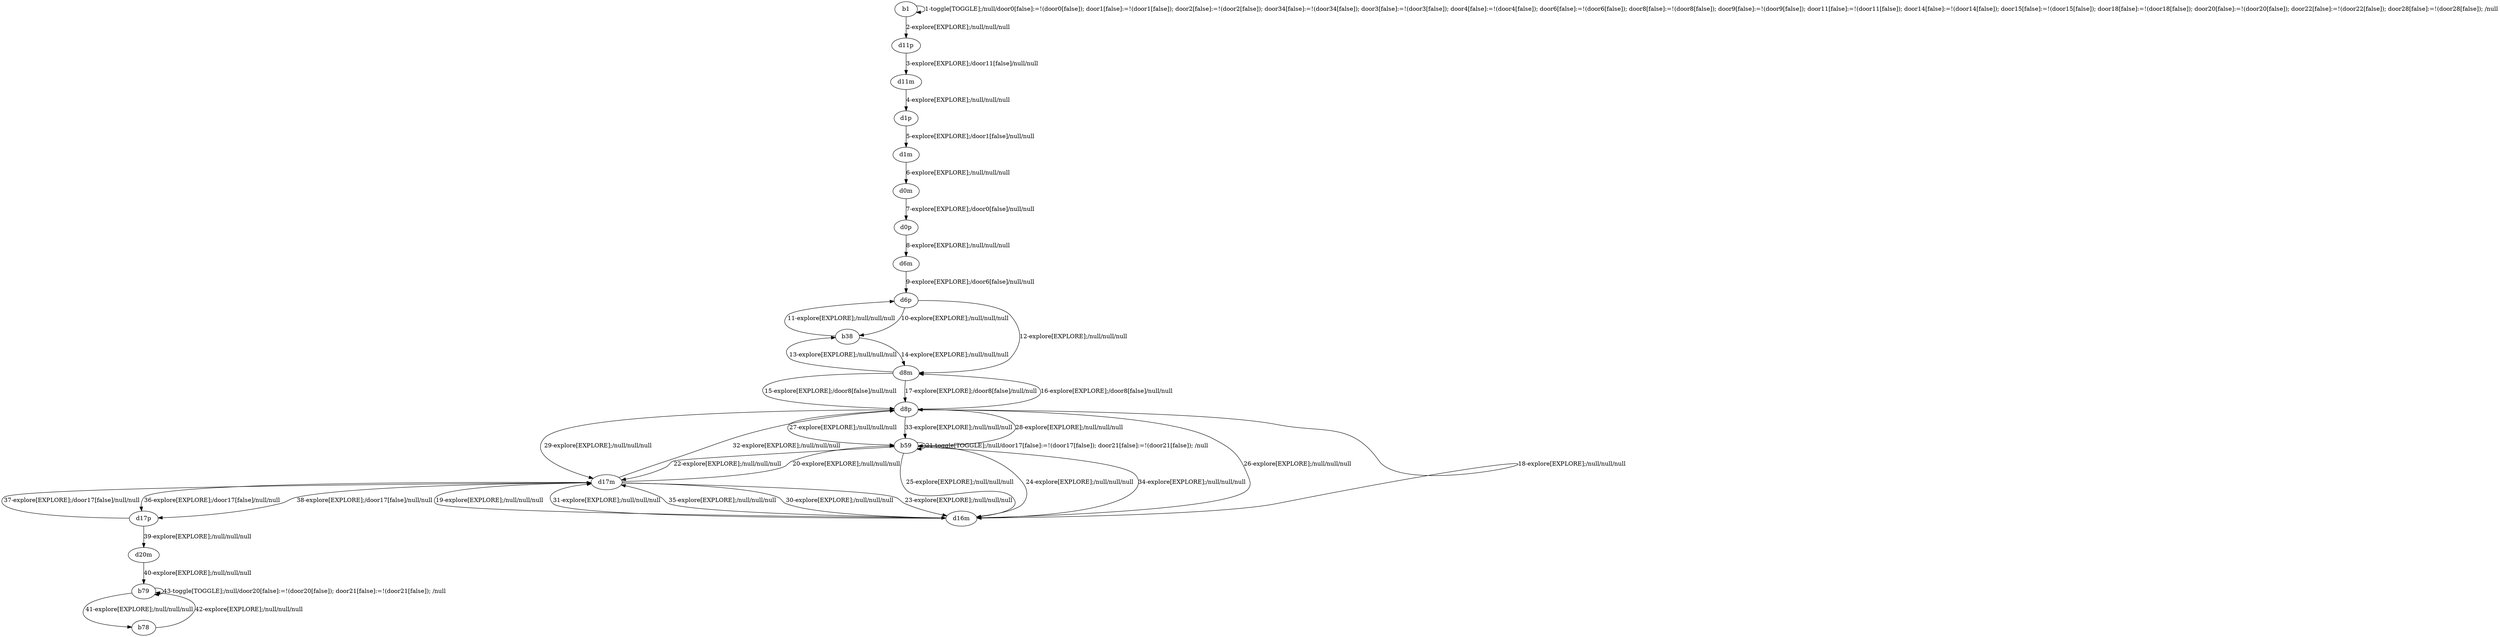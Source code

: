 # Total number of goals covered by this test: 1
# b78 --> b79

digraph g {
"b1" -> "b1" [label = "1-toggle[TOGGLE];/null/door0[false]:=!(door0[false]); door1[false]:=!(door1[false]); door2[false]:=!(door2[false]); door34[false]:=!(door34[false]); door3[false]:=!(door3[false]); door4[false]:=!(door4[false]); door6[false]:=!(door6[false]); door8[false]:=!(door8[false]); door9[false]:=!(door9[false]); door11[false]:=!(door11[false]); door14[false]:=!(door14[false]); door15[false]:=!(door15[false]); door18[false]:=!(door18[false]); door20[false]:=!(door20[false]); door22[false]:=!(door22[false]); door28[false]:=!(door28[false]); /null"];
"b1" -> "d11p" [label = "2-explore[EXPLORE];/null/null/null"];
"d11p" -> "d11m" [label = "3-explore[EXPLORE];/door11[false]/null/null"];
"d11m" -> "d1p" [label = "4-explore[EXPLORE];/null/null/null"];
"d1p" -> "d1m" [label = "5-explore[EXPLORE];/door1[false]/null/null"];
"d1m" -> "d0m" [label = "6-explore[EXPLORE];/null/null/null"];
"d0m" -> "d0p" [label = "7-explore[EXPLORE];/door0[false]/null/null"];
"d0p" -> "d6m" [label = "8-explore[EXPLORE];/null/null/null"];
"d6m" -> "d6p" [label = "9-explore[EXPLORE];/door6[false]/null/null"];
"d6p" -> "b38" [label = "10-explore[EXPLORE];/null/null/null"];
"b38" -> "d6p" [label = "11-explore[EXPLORE];/null/null/null"];
"d6p" -> "d8m" [label = "12-explore[EXPLORE];/null/null/null"];
"d8m" -> "b38" [label = "13-explore[EXPLORE];/null/null/null"];
"b38" -> "d8m" [label = "14-explore[EXPLORE];/null/null/null"];
"d8m" -> "d8p" [label = "15-explore[EXPLORE];/door8[false]/null/null"];
"d8p" -> "d8m" [label = "16-explore[EXPLORE];/door8[false]/null/null"];
"d8m" -> "d8p" [label = "17-explore[EXPLORE];/door8[false]/null/null"];
"d8p" -> "d16m" [label = "18-explore[EXPLORE];/null/null/null"];
"d16m" -> "d17m" [label = "19-explore[EXPLORE];/null/null/null"];
"d17m" -> "b59" [label = "20-explore[EXPLORE];/null/null/null"];
"b59" -> "b59" [label = "21-toggle[TOGGLE];/null/door17[false]:=!(door17[false]); door21[false]:=!(door21[false]); /null"];
"b59" -> "d17m" [label = "22-explore[EXPLORE];/null/null/null"];
"d17m" -> "d16m" [label = "23-explore[EXPLORE];/null/null/null"];
"d16m" -> "b59" [label = "24-explore[EXPLORE];/null/null/null"];
"b59" -> "d16m" [label = "25-explore[EXPLORE];/null/null/null"];
"d16m" -> "d8p" [label = "26-explore[EXPLORE];/null/null/null"];
"d8p" -> "b59" [label = "27-explore[EXPLORE];/null/null/null"];
"b59" -> "d8p" [label = "28-explore[EXPLORE];/null/null/null"];
"d8p" -> "d17m" [label = "29-explore[EXPLORE];/null/null/null"];
"d17m" -> "d16m" [label = "30-explore[EXPLORE];/null/null/null"];
"d16m" -> "d17m" [label = "31-explore[EXPLORE];/null/null/null"];
"d17m" -> "d8p" [label = "32-explore[EXPLORE];/null/null/null"];
"d8p" -> "b59" [label = "33-explore[EXPLORE];/null/null/null"];
"b59" -> "d16m" [label = "34-explore[EXPLORE];/null/null/null"];
"d16m" -> "d17m" [label = "35-explore[EXPLORE];/null/null/null"];
"d17m" -> "d17p" [label = "36-explore[EXPLORE];/door17[false]/null/null"];
"d17p" -> "d17m" [label = "37-explore[EXPLORE];/door17[false]/null/null"];
"d17m" -> "d17p" [label = "38-explore[EXPLORE];/door17[false]/null/null"];
"d17p" -> "d20m" [label = "39-explore[EXPLORE];/null/null/null"];
"d20m" -> "b79" [label = "40-explore[EXPLORE];/null/null/null"];
"b79" -> "b78" [label = "41-explore[EXPLORE];/null/null/null"];
"b78" -> "b79" [label = "42-explore[EXPLORE];/null/null/null"];
"b79" -> "b79" [label = "43-toggle[TOGGLE];/null/door20[false]:=!(door20[false]); door21[false]:=!(door21[false]); /null"];
}